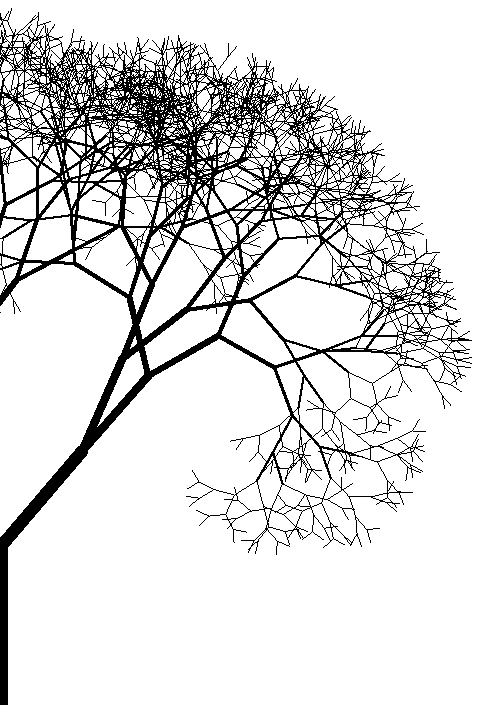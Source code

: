 % !TEX encoding = UTF-8 Unicode
% !TEX TS-program = nv-metapost

% This is to test how the preview in TeXShop looks like when typesetting a
% Plain MetaPost file containing only one figure.

% Below we use an %!MPOST directive to set the background in the preview
% to a sepia tone. Supported color models are 'rgb', 'cmyk', and 'gray'.
% You may also use colors by name: see the LaTeX color package to see which
% names are available.

% Note that only the preview is affected by this directive, not your figure:

% !MPOST backgroundcolor = rgb(.88, .84, .78)

% I've found the following code somewhere on the web (not mine).

input TEX;

beginfig(0);
u := 2cm;
branchrotation := 60;
offset := 180 - branchrotation;
thinning := 0.7;
shortening := 0.8;

def drawit(expr p, linethickness) =
  draw p withpen pencircle scaled linethickness;
enddef;

vardef tree(expr A, B, n, size) =
  save C, D, thickness; pair C, D;
  thickness := size;
  C := shortening[B, A rotatedaround(B, offset + uniformdeviate(branchrotation))]; 
  D := shortening[B, A rotatedaround(B, -offset - uniformdeviate(branchrotation))]; 
  if n > 0:
    drawit(A--B, thickness);
    thickness := thinning * thickness;
    tree(B, C, n-1, thickness);
    tree(B, D, n-1, thickness);
  else:
    drawit(A--B, thickness);
    thickness := thinning * thickness;
    drawit(B--C, thickness);
    drawit(B--D, thickness);
  fi;
enddef;

tree((0,0), (0,u), 10, 2mm);
i := 0;
label.bot(TEX("\strut $" & decimal(i) & "$"), origin);
endfig;

end.
